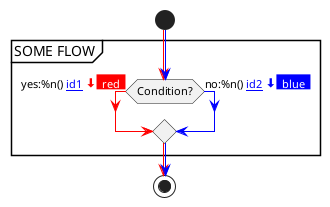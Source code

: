 {
  "sha1": "iaer3mrrubuepw3aogbpwg2z86daedg",
  "insertion": {
    "when": "2024-06-03T18:59:30.478Z",
    "user": "plantuml@gmail.com"
  }
}
@startuml

!define tsLabel(backColor,anchor,ts_id) %n() [[anchor{JUMP_TO} ts_id]] <color:backColor><size:14><&arrow-thick-bottom></size></color><back:backColor><color:white>&#160;&#160;backColor&#160;&#160;</color></back>

    start
-[#red;#blue]->   
    partition "SOME FLOW" {
            if(Condition?)then(yes:tsLabel(red,anchor1,id1))
-[#red]->           
            else(no:tsLabel(blue,anchor2,id2))
-[#blue]->
            endif
-[#red;#blue]->
    }

    stop
@enduml
